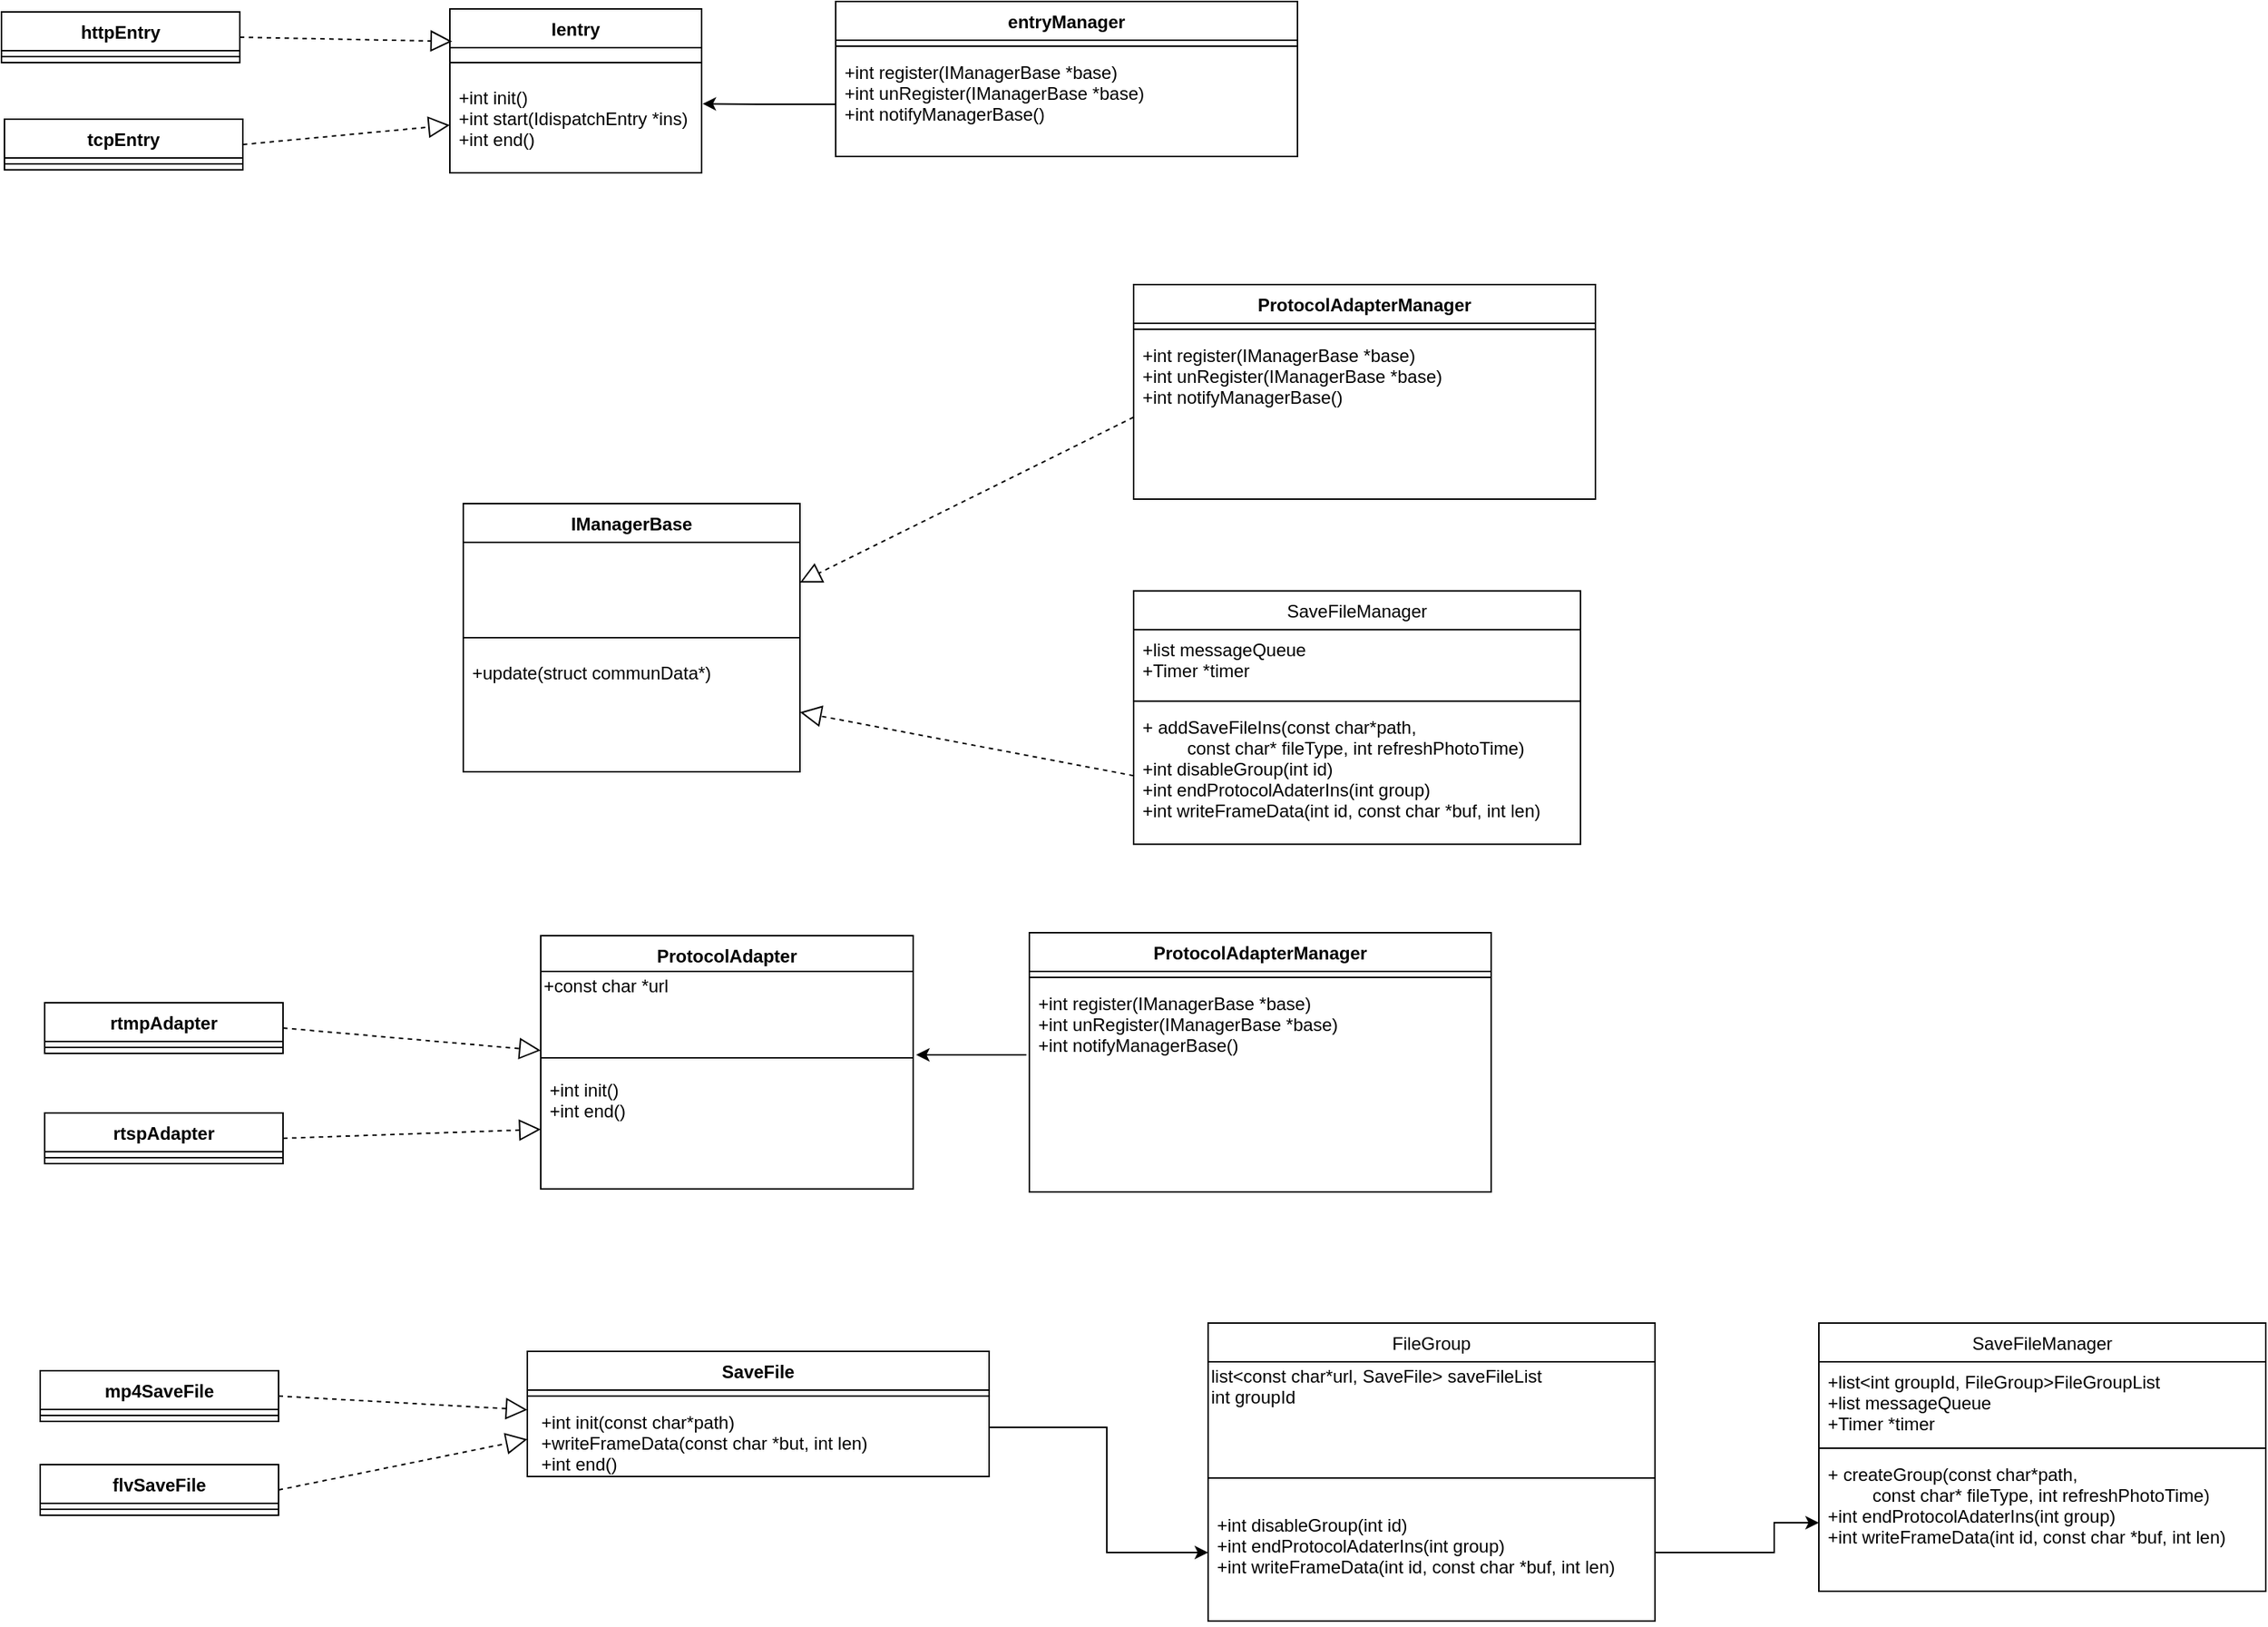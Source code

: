 <mxfile type="github" version="10.6.5"><diagram id="z9mPAAteEUhThnTqNwNB" name="ÃÂÃÂÃÂÃÂ§ÃÂÃÂÃÂÃÂ¬ÃÂÃÂÃÂÃÂ¬ 1 ÃÂÃÂÃÂÃÂ©ÃÂÃÂÃÂÃÂ¡ÃÂÃÂÃÂÃÂµ"><mxGraphModel page="1" grid="1" dx="1101" dy="455" gridSize="10" guides="1" tooltips="1" connect="1" arrows="1" fold="1" pageScale="1" pageWidth="827" pageHeight="1169" math="0" shadow="0"><root><mxCell id="0" /><mxCell id="1" parent="0" /><mxCell id="UEfZ8wBBxdb6GRik4k6D-34" value="ProtocolAdapter&#10;" parent="1" vertex="1" style="swimlane;fontStyle=1;align=center;verticalAlign=top;childLayout=stackLayout;horizontal=1;startSize=24;horizontalStack=0;resizeParent=1;resizeParentMax=0;resizeLast=0;collapsible=1;marginBottom=0;"><mxGeometry as="geometry" x="422" y="660" width="250" height="170" /></mxCell><mxCell id="clJC5E_MbhXfqj5_-sqf-13" value="+const char *url&amp;nbsp;&lt;table&gt;&lt;tbody&gt;&lt;tr&gt;&lt;td&gt;&lt;br&gt;&lt;/td&gt;&lt;/tr&gt;&lt;/tbody&gt;&lt;/table&gt;&lt;br&gt;" parent="UEfZ8wBBxdb6GRik4k6D-34" vertex="1" style="text;html=1;resizable=0;points=[];autosize=1;align=left;verticalAlign=top;spacingTop=-4;"><mxGeometry as="geometry" y="24" width="250" height="50" /></mxCell><mxCell id="UEfZ8wBBxdb6GRik4k6D-36" value="" parent="UEfZ8wBBxdb6GRik4k6D-34" vertex="1" style="line;strokeWidth=1;fillColor=none;align=left;verticalAlign=middle;spacingTop=-1;spacingLeft=3;spacingRight=3;rotatable=0;labelPosition=right;points=[];portConstraint=eastwest;"><mxGeometry as="geometry" y="74" width="250" height="16" /></mxCell><mxCell id="UEfZ8wBBxdb6GRik4k6D-37" value="+int init()&#10;+int end()" parent="UEfZ8wBBxdb6GRik4k6D-34" vertex="1" style="text;strokeColor=none;fillColor=none;align=left;verticalAlign=top;spacingLeft=4;spacingRight=4;overflow=hidden;rotatable=0;points=[[0,0.5],[1,0.5]];portConstraint=eastwest;"><mxGeometry as="geometry" y="90" width="250" height="80" /></mxCell><mxCell id="UEfZ8wBBxdb6GRik4k6D-47" value="" parent="1" style="endArrow=block;dashed=1;endFill=0;endSize=12;html=1;exitX=1;exitY=0.5;exitDx=0;exitDy=0;entryX=0;entryY=0.5;entryDx=0;entryDy=0;" target="UEfZ8wBBxdb6GRik4k6D-37" edge="1" source="jZycAOeJuzSIiyM-q68W-5"><mxGeometry as="geometry" width="160" relative="1"><mxPoint as="sourcePoint" x="543" y="999" /><mxPoint as="targetPoint" x="439" y="859" /></mxGeometry></mxCell><mxCell id="jZycAOeJuzSIiyM-q68W-1" value="rtmpAdapter&#10;" parent="1" vertex="1" style="swimlane;fontStyle=1;align=center;verticalAlign=top;childLayout=stackLayout;horizontal=1;startSize=26;horizontalStack=0;resizeParent=1;resizeParentMax=0;resizeLast=0;collapsible=1;marginBottom=0;"><mxGeometry as="geometry" x="89" y="705" width="160" height="34" /></mxCell><mxCell id="jZycAOeJuzSIiyM-q68W-3" value="" parent="jZycAOeJuzSIiyM-q68W-1" vertex="1" style="line;strokeWidth=1;fillColor=none;align=left;verticalAlign=middle;spacingTop=-1;spacingLeft=3;spacingRight=3;rotatable=0;labelPosition=right;points=[];portConstraint=eastwest;"><mxGeometry as="geometry" y="26" width="160" height="8" /></mxCell><mxCell id="jZycAOeJuzSIiyM-q68W-5" value="rtspAdapter&#10;" parent="1" vertex="1" style="swimlane;fontStyle=1;align=center;verticalAlign=top;childLayout=stackLayout;horizontal=1;startSize=26;horizontalStack=0;resizeParent=1;resizeParentMax=0;resizeLast=0;collapsible=1;marginBottom=0;"><mxGeometry as="geometry" x="89" y="779" width="160" height="34" /></mxCell><mxCell id="jZycAOeJuzSIiyM-q68W-6" value="" parent="jZycAOeJuzSIiyM-q68W-5" vertex="1" style="line;strokeWidth=1;fillColor=none;align=left;verticalAlign=middle;spacingTop=-1;spacingLeft=3;spacingRight=3;rotatable=0;labelPosition=right;points=[];portConstraint=eastwest;"><mxGeometry as="geometry" y="26" width="160" height="8" /></mxCell><mxCell id="jZycAOeJuzSIiyM-q68W-7" value="" parent="1" style="endArrow=block;dashed=1;endFill=0;endSize=12;html=1;exitX=1;exitY=0.5;exitDx=0;exitDy=0;entryX=0;entryY=0.5;entryDx=0;entryDy=0;" edge="1" source="jZycAOeJuzSIiyM-q68W-1"><mxGeometry as="geometry" width="160" relative="1"><mxPoint as="sourcePoint" x="239" y="703.5" /><mxPoint as="targetPoint" x="421.966" y="737.034" /></mxGeometry></mxCell><mxCell id="jZycAOeJuzSIiyM-q68W-54" value="" parent="1" style="endArrow=block;dashed=1;endFill=0;endSize=12;html=1;exitX=1;exitY=0.5;exitDx=0;exitDy=0;entryX=0;entryY=0.5;entryDx=0;entryDy=0;" target="RFbePeW2nuMUF1lps9Fq-32" edge="1" source="jZycAOeJuzSIiyM-q68W-57"><mxGeometry as="geometry" width="160" relative="1"><mxPoint as="sourcePoint" x="425" y="1274" /><mxPoint as="targetPoint" x="311" y="1023" /></mxGeometry></mxCell><mxCell id="jZycAOeJuzSIiyM-q68W-55" value="mp4SaveFile&#10;" parent="1" vertex="1" style="swimlane;fontStyle=1;align=center;verticalAlign=top;childLayout=stackLayout;horizontal=1;startSize=26;horizontalStack=0;resizeParent=1;resizeParentMax=0;resizeLast=0;collapsible=1;marginBottom=0;"><mxGeometry as="geometry" x="86" y="952" width="160" height="34" /></mxCell><mxCell id="jZycAOeJuzSIiyM-q68W-56" value="" parent="jZycAOeJuzSIiyM-q68W-55" vertex="1" style="line;strokeWidth=1;fillColor=none;align=left;verticalAlign=middle;spacingTop=-1;spacingLeft=3;spacingRight=3;rotatable=0;labelPosition=right;points=[];portConstraint=eastwest;"><mxGeometry as="geometry" y="26" width="160" height="8" /></mxCell><mxCell id="jZycAOeJuzSIiyM-q68W-57" value="flvSaveFile" parent="1" vertex="1" style="swimlane;fontStyle=1;align=center;verticalAlign=top;childLayout=stackLayout;horizontal=1;startSize=26;horizontalStack=0;resizeParent=1;resizeParentMax=0;resizeLast=0;collapsible=1;marginBottom=0;"><mxGeometry as="geometry" x="86" y="1015" width="160" height="34" /></mxCell><mxCell id="jZycAOeJuzSIiyM-q68W-58" value="" parent="jZycAOeJuzSIiyM-q68W-57" vertex="1" style="line;strokeWidth=1;fillColor=none;align=left;verticalAlign=middle;spacingTop=-1;spacingLeft=3;spacingRight=3;rotatable=0;labelPosition=right;points=[];portConstraint=eastwest;"><mxGeometry as="geometry" y="26" width="160" height="8" /></mxCell><mxCell id="jZycAOeJuzSIiyM-q68W-59" value="" parent="1" style="endArrow=block;dashed=1;endFill=0;endSize=12;html=1;exitX=1;exitY=0.5;exitDx=0;exitDy=0;" edge="1" source="jZycAOeJuzSIiyM-q68W-55"><mxGeometry as="geometry" width="160" relative="1"><mxPoint as="sourcePoint" x="121" y="978.5" /><mxPoint as="targetPoint" x="413" y="978.217" /></mxGeometry></mxCell><mxCell id="jZycAOeJuzSIiyM-q68W-66" value="IManagerBase" parent="1" vertex="1" style="swimlane;fontStyle=1;align=center;verticalAlign=top;childLayout=stackLayout;horizontal=1;startSize=26;horizontalStack=0;resizeParent=1;resizeParentMax=0;resizeLast=0;collapsible=1;marginBottom=0;"><mxGeometry as="geometry" x="370" y="370" width="226" height="180" /></mxCell><mxCell id="jZycAOeJuzSIiyM-q68W-67" value="&#10;" parent="jZycAOeJuzSIiyM-q68W-66" vertex="1" style="text;strokeColor=none;fillColor=none;align=left;verticalAlign=top;spacingLeft=4;spacingRight=4;overflow=hidden;rotatable=0;points=[[0,0.5],[1,0.5]];portConstraint=eastwest;"><mxGeometry as="geometry" y="26" width="226" height="54" /></mxCell><mxCell id="jZycAOeJuzSIiyM-q68W-68" value="" parent="jZycAOeJuzSIiyM-q68W-66" vertex="1" style="line;strokeWidth=1;fillColor=none;align=left;verticalAlign=middle;spacingTop=-1;spacingLeft=3;spacingRight=3;rotatable=0;labelPosition=right;points=[];portConstraint=eastwest;"><mxGeometry as="geometry" y="80" width="226" height="20" /></mxCell><mxCell id="jZycAOeJuzSIiyM-q68W-69" value="+update(struct communData*)&#10;" parent="jZycAOeJuzSIiyM-q68W-66" vertex="1" style="text;strokeColor=none;fillColor=none;align=left;verticalAlign=top;spacingLeft=4;spacingRight=4;overflow=hidden;rotatable=0;points=[[0,0.5],[1,0.5]];portConstraint=eastwest;"><mxGeometry as="geometry" y="100" width="226" height="80" /></mxCell><mxCell id="jZycAOeJuzSIiyM-q68W-76" value="Ientry" parent="1" vertex="1" style="swimlane;fontStyle=1;align=center;verticalAlign=top;childLayout=stackLayout;horizontal=1;startSize=26;horizontalStack=0;resizeParent=1;resizeParentMax=0;resizeLast=0;collapsible=1;marginBottom=0;"><mxGeometry as="geometry" x="361" y="38" width="169" height="110" /></mxCell><mxCell id="jZycAOeJuzSIiyM-q68W-78" value="" parent="jZycAOeJuzSIiyM-q68W-76" vertex="1" style="line;strokeWidth=1;fillColor=none;align=left;verticalAlign=middle;spacingTop=-1;spacingLeft=3;spacingRight=3;rotatable=0;labelPosition=right;points=[];portConstraint=eastwest;"><mxGeometry as="geometry" y="26" width="169" height="20" /></mxCell><mxCell id="jZycAOeJuzSIiyM-q68W-79" value="+int init()&#10;+int start(IdispatchEntry *ins)&#10;+int end()&#10;" parent="jZycAOeJuzSIiyM-q68W-76" vertex="1" style="text;strokeColor=none;fillColor=none;align=left;verticalAlign=top;spacingLeft=4;spacingRight=4;overflow=hidden;rotatable=0;points=[[0,0.5],[1,0.5]];portConstraint=eastwest;"><mxGeometry as="geometry" y="46" width="169" height="64" /></mxCell><mxCell id="jZycAOeJuzSIiyM-q68W-80" value="httpEntry&#10;" parent="1" vertex="1" style="swimlane;fontStyle=1;align=center;verticalAlign=top;childLayout=stackLayout;horizontal=1;startSize=26;horizontalStack=0;resizeParent=1;resizeParentMax=0;resizeLast=0;collapsible=1;marginBottom=0;"><mxGeometry as="geometry" x="60" y="40" width="160" height="34" /></mxCell><mxCell id="jZycAOeJuzSIiyM-q68W-81" value="" parent="jZycAOeJuzSIiyM-q68W-80" vertex="1" style="line;strokeWidth=1;fillColor=none;align=left;verticalAlign=middle;spacingTop=-1;spacingLeft=3;spacingRight=3;rotatable=0;labelPosition=right;points=[];portConstraint=eastwest;"><mxGeometry as="geometry" y="26" width="160" height="8" /></mxCell><mxCell id="jZycAOeJuzSIiyM-q68W-82" value="" parent="1" style="endArrow=block;dashed=1;endFill=0;endSize=12;html=1;exitX=1;exitY=0.5;exitDx=0;exitDy=0;entryX=0.009;entryY=0.198;entryDx=0;entryDy=0;entryPerimeter=0;" target="jZycAOeJuzSIiyM-q68W-76" edge="1" source="jZycAOeJuzSIiyM-q68W-80"><mxGeometry as="geometry" width="160" relative="1"><mxPoint as="sourcePoint" x="198" y="502" /><mxPoint as="targetPoint" x="381" y="80" /></mxGeometry></mxCell><mxCell id="jZycAOeJuzSIiyM-q68W-85" value="tcpEntry&#10;" parent="1" vertex="1" style="swimlane;fontStyle=1;align=center;verticalAlign=top;childLayout=stackLayout;horizontal=1;startSize=26;horizontalStack=0;resizeParent=1;resizeParentMax=0;resizeLast=0;collapsible=1;marginBottom=0;"><mxGeometry as="geometry" x="62" y="112" width="160" height="34" /></mxCell><mxCell id="jZycAOeJuzSIiyM-q68W-86" value="" parent="jZycAOeJuzSIiyM-q68W-85" vertex="1" style="line;strokeWidth=1;fillColor=none;align=left;verticalAlign=middle;spacingTop=-1;spacingLeft=3;spacingRight=3;rotatable=0;labelPosition=right;points=[];portConstraint=eastwest;"><mxGeometry as="geometry" y="26" width="160" height="8" /></mxCell><mxCell id="jZycAOeJuzSIiyM-q68W-88" value="" parent="1" style="endArrow=block;dashed=1;endFill=0;endSize=12;html=1;exitX=1;exitY=0.5;exitDx=0;exitDy=0;entryX=0;entryY=0.5;entryDx=0;entryDy=0;" target="jZycAOeJuzSIiyM-q68W-79" edge="1" source="jZycAOeJuzSIiyM-q68W-85"><mxGeometry as="geometry" width="160" relative="1"><mxPoint as="sourcePoint" x="220.034" y="160.172" /><mxPoint as="targetPoint" x="371.759" y="180.172" /></mxGeometry></mxCell><mxCell id="clJC5E_MbhXfqj5_-sqf-4" parent="1" style="edgeStyle=orthogonalEdgeStyle;rounded=0;orthogonalLoop=1;jettySize=auto;html=1;entryX=1.004;entryY=0.276;entryDx=0;entryDy=0;entryPerimeter=0;" target="jZycAOeJuzSIiyM-q68W-79" edge="1" source="RFbePeW2nuMUF1lps9Fq-9"><mxGeometry as="geometry" relative="1"><mxPoint as="sourcePoint" x="617" y="100" /><mxPoint as="targetPoint" x="530" y="100" /><Array as="points" /></mxGeometry></mxCell><mxCell id="clJC5E_MbhXfqj5_-sqf-20" value="ProtocolAdapterManager&#10;" parent="1" vertex="1" style="swimlane;fontStyle=1;align=center;verticalAlign=top;childLayout=stackLayout;horizontal=1;startSize=26;horizontalStack=0;resizeParent=1;resizeParentMax=0;resizeLast=0;collapsible=1;marginBottom=0;"><mxGeometry as="geometry" x="750" y="658" width="310" height="174" /></mxCell><mxCell id="clJC5E_MbhXfqj5_-sqf-22" value="" parent="clJC5E_MbhXfqj5_-sqf-20" vertex="1" style="line;strokeWidth=1;fillColor=none;align=left;verticalAlign=middle;spacingTop=-1;spacingLeft=3;spacingRight=3;rotatable=0;labelPosition=right;points=[];portConstraint=eastwest;"><mxGeometry as="geometry" y="26" width="310" height="8" /></mxCell><mxCell id="clJC5E_MbhXfqj5_-sqf-23" value="+int register(IManagerBase *base)&#10;+int unRegister(IManagerBase *base)&#10;+int notifyManagerBase()&#10;&#10;" parent="clJC5E_MbhXfqj5_-sqf-20" vertex="1" style="text;strokeColor=none;fillColor=none;align=left;verticalAlign=top;spacingLeft=4;spacingRight=4;overflow=hidden;rotatable=0;points=[[0,0.5],[1,0.5]];portConstraint=eastwest;"><mxGeometry as="geometry" y="34" width="310" height="140" /></mxCell><mxCell id="clJC5E_MbhXfqj5_-sqf-24" parent="1" style="edgeStyle=orthogonalEdgeStyle;rounded=0;orthogonalLoop=1;jettySize=auto;html=1;" edge="1"><mxGeometry as="geometry" relative="1"><mxPoint as="sourcePoint" x="748" y="740" /><mxPoint as="targetPoint" x="674" y="740" /><Array as="points"><mxPoint x="748" y="740" /></Array></mxGeometry></mxCell><mxCell id="RFbePeW2nuMUF1lps9Fq-6" value="entryManager" parent="1" vertex="1" style="swimlane;fontStyle=1;align=center;verticalAlign=top;childLayout=stackLayout;horizontal=1;startSize=26;horizontalStack=0;resizeParent=1;resizeParentMax=0;resizeLast=0;collapsible=1;marginBottom=0;"><mxGeometry as="geometry" x="620" y="33" width="310" height="104" /></mxCell><mxCell id="RFbePeW2nuMUF1lps9Fq-8" value="" parent="RFbePeW2nuMUF1lps9Fq-6" vertex="1" style="line;strokeWidth=1;fillColor=none;align=left;verticalAlign=middle;spacingTop=-1;spacingLeft=3;spacingRight=3;rotatable=0;labelPosition=right;points=[];portConstraint=eastwest;"><mxGeometry as="geometry" y="26" width="310" height="8" /></mxCell><mxCell id="RFbePeW2nuMUF1lps9Fq-9" value="+int register(IManagerBase *base)&#10;+int unRegister(IManagerBase *base)&#10;+int notifyManagerBase()&#10;&#10;" parent="RFbePeW2nuMUF1lps9Fq-6" vertex="1" style="text;strokeColor=none;fillColor=none;align=left;verticalAlign=top;spacingLeft=4;spacingRight=4;overflow=hidden;rotatable=0;points=[[0,0.5],[1,0.5]];portConstraint=eastwest;"><mxGeometry as="geometry" y="34" width="310" height="70" /></mxCell><mxCell id="RFbePeW2nuMUF1lps9Fq-16" value="ProtocolAdapterManager&#10;" parent="1" vertex="1" style="swimlane;fontStyle=1;align=center;verticalAlign=top;childLayout=stackLayout;horizontal=1;startSize=26;horizontalStack=0;resizeParent=1;resizeParentMax=0;resizeLast=0;collapsible=1;marginBottom=0;"><mxGeometry as="geometry" x="820" y="223" width="310" height="144" /></mxCell><mxCell id="RFbePeW2nuMUF1lps9Fq-18" value="" parent="RFbePeW2nuMUF1lps9Fq-16" vertex="1" style="line;strokeWidth=1;fillColor=none;align=left;verticalAlign=middle;spacingTop=-1;spacingLeft=3;spacingRight=3;rotatable=0;labelPosition=right;points=[];portConstraint=eastwest;"><mxGeometry as="geometry" y="26" width="310" height="8" /></mxCell><mxCell id="RFbePeW2nuMUF1lps9Fq-19" value="+int register(IManagerBase *base)&#10;+int unRegister(IManagerBase *base)&#10;+int notifyManagerBase()&#10;&#10;" parent="RFbePeW2nuMUF1lps9Fq-16" vertex="1" style="text;strokeColor=none;fillColor=none;align=left;verticalAlign=top;spacingLeft=4;spacingRight=4;overflow=hidden;rotatable=0;points=[[0,0.5],[1,0.5]];portConstraint=eastwest;"><mxGeometry as="geometry" y="34" width="310" height="110" /></mxCell><mxCell id="RFbePeW2nuMUF1lps9Fq-24" value="FileGroup&#10;" parent="1" vertex="1" style="swimlane;fontStyle=0;align=center;verticalAlign=top;childLayout=stackLayout;horizontal=1;startSize=26;horizontalStack=0;resizeParent=1;resizeParentMax=0;resizeLast=0;collapsible=1;marginBottom=0;"><mxGeometry as="geometry" x="870" y="920" width="300" height="200" /></mxCell><mxCell id="INu77XZ847LWi3q58xn--9" value="&lt;span&gt;list&amp;lt;const char*url, SaveFile&amp;gt; saveFileList&lt;/span&gt;&lt;div&gt;int groupId&lt;/div&gt;" parent="RFbePeW2nuMUF1lps9Fq-24" vertex="1" style="text;html=1;resizable=0;points=[];autosize=1;align=left;verticalAlign=top;spacingTop=-4;"><mxGeometry as="geometry" y="26" width="300" height="30" /></mxCell><mxCell id="RFbePeW2nuMUF1lps9Fq-25" value="&#10;" parent="RFbePeW2nuMUF1lps9Fq-24" vertex="1" style="text;strokeColor=none;fillColor=none;align=left;verticalAlign=top;spacingLeft=4;spacingRight=4;overflow=hidden;rotatable=0;points=[[0,0.5],[1,0.5]];portConstraint=eastwest;"><mxGeometry as="geometry" y="56" width="300" height="44" /></mxCell><mxCell id="RFbePeW2nuMUF1lps9Fq-26" value="" parent="RFbePeW2nuMUF1lps9Fq-24" vertex="1" style="line;strokeWidth=1;fillColor=none;align=left;verticalAlign=middle;spacingTop=-1;spacingLeft=3;spacingRight=3;rotatable=0;labelPosition=right;points=[];portConstraint=eastwest;"><mxGeometry as="geometry" y="100" width="300" height="8" /></mxCell><mxCell id="RFbePeW2nuMUF1lps9Fq-27" value="&#10;+int disableGroup(int id)&#10;+int endProtocolAdaterIns(int group)&#10;+int writeFrameData(int id, const char *buf, int len)&#10;" parent="RFbePeW2nuMUF1lps9Fq-24" vertex="1" style="text;strokeColor=none;fillColor=none;align=left;verticalAlign=top;spacingLeft=4;spacingRight=4;overflow=hidden;rotatable=0;points=[[0,0.5],[1,0.5]];portConstraint=eastwest;"><mxGeometry as="geometry" y="108" width="300" height="92" /></mxCell><mxCell id="RFbePeW2nuMUF1lps9Fq-29" value="SaveFile&#10;" parent="1" vertex="1" style="swimlane;fontStyle=1;align=center;verticalAlign=top;childLayout=stackLayout;horizontal=1;startSize=26;horizontalStack=0;resizeParent=1;resizeParentMax=0;resizeLast=0;collapsible=1;marginBottom=0;"><mxGeometry as="geometry" x="413" y="939" width="310" height="84" /></mxCell><mxCell id="RFbePeW2nuMUF1lps9Fq-31" value="" parent="RFbePeW2nuMUF1lps9Fq-29" vertex="1" style="line;strokeWidth=1;fillColor=none;align=left;verticalAlign=middle;spacingTop=-1;spacingLeft=3;spacingRight=3;rotatable=0;labelPosition=right;points=[];portConstraint=eastwest;"><mxGeometry as="geometry" y="26" width="310" height="8" /></mxCell><mxCell id="RFbePeW2nuMUF1lps9Fq-32" value=" +int init(const char*path) &#10; +writeFrameData(const char *but, int len)&#10; +int end()&#10;" parent="RFbePeW2nuMUF1lps9Fq-29" vertex="1" style="text;strokeColor=none;fillColor=none;align=left;verticalAlign=top;spacingLeft=4;spacingRight=4;overflow=hidden;rotatable=0;points=[[0,0.5],[1,0.5]];portConstraint=eastwest;"><mxGeometry as="geometry" y="34" width="310" height="50" /></mxCell><mxCell id="RFbePeW2nuMUF1lps9Fq-33" parent="1" style="edgeStyle=orthogonalEdgeStyle;rounded=0;orthogonalLoop=1;jettySize=auto;html=1;entryX=0;entryY=0.5;entryDx=0;entryDy=0;" target="RFbePeW2nuMUF1lps9Fq-27" edge="1"><mxGeometry as="geometry" relative="1"><mxPoint as="targetPoint" x="880" y="1035" /><Array as="points"><mxPoint x="802" y="990" /><mxPoint x="802" y="1074" /></Array><mxPoint as="sourcePoint" x="723" y="990" /></mxGeometry></mxCell><mxCell id="RFbePeW2nuMUF1lps9Fq-41" value="SaveFileManager&#10;" parent="1" vertex="1" style="swimlane;fontStyle=0;align=center;verticalAlign=top;childLayout=stackLayout;horizontal=1;startSize=26;horizontalStack=0;resizeParent=1;resizeParentMax=0;resizeLast=0;collapsible=1;marginBottom=0;"><mxGeometry as="geometry" x="820" y="428.621" width="300" height="170" /></mxCell><mxCell id="RFbePeW2nuMUF1lps9Fq-42" value="+list messageQueue&#10;+Timer *timer&#10;" parent="RFbePeW2nuMUF1lps9Fq-41" vertex="1" style="text;strokeColor=none;fillColor=none;align=left;verticalAlign=top;spacingLeft=4;spacingRight=4;overflow=hidden;rotatable=0;points=[[0,0.5],[1,0.5]];portConstraint=eastwest;"><mxGeometry as="geometry" y="26" width="300" height="44" /></mxCell><mxCell id="RFbePeW2nuMUF1lps9Fq-43" value="" parent="RFbePeW2nuMUF1lps9Fq-41" vertex="1" style="line;strokeWidth=1;fillColor=none;align=left;verticalAlign=middle;spacingTop=-1;spacingLeft=3;spacingRight=3;rotatable=0;labelPosition=right;points=[];portConstraint=eastwest;"><mxGeometry as="geometry" y="70" width="300" height="8" /></mxCell><mxCell id="RFbePeW2nuMUF1lps9Fq-44" value="+ addSaveFileIns(const char*path, &#10;         const char* fileType, int refreshPhotoTime)&#10;+int disableGroup(int id)&#10;+int endProtocolAdaterIns(int group)&#10;+int writeFrameData(int id, const char *buf, int len)&#10;" parent="RFbePeW2nuMUF1lps9Fq-41" vertex="1" style="text;strokeColor=none;fillColor=none;align=left;verticalAlign=top;spacingLeft=4;spacingRight=4;overflow=hidden;rotatable=0;points=[[0,0.5],[1,0.5]];portConstraint=eastwest;"><mxGeometry as="geometry" y="78" width="300" height="92" /></mxCell><mxCell id="INu77XZ847LWi3q58xn--2" value="" parent="1" style="endArrow=block;dashed=1;endFill=0;endSize=12;html=1;exitX=0;exitY=0.5;exitDx=0;exitDy=0;entryX=1;entryY=0.5;entryDx=0;entryDy=0;" target="jZycAOeJuzSIiyM-q68W-67" edge="1" source="RFbePeW2nuMUF1lps9Fq-19"><mxGeometry as="geometry" width="160" relative="1"><mxPoint as="sourcePoint" x="232.333" y="139.167" /><mxPoint as="targetPoint" x="600" y="410" /></mxGeometry></mxCell><mxCell id="INu77XZ847LWi3q58xn--3" value="" parent="1" style="endArrow=block;dashed=1;endFill=0;endSize=12;html=1;exitX=0;exitY=0.5;exitDx=0;exitDy=0;entryX=1;entryY=0.5;entryDx=0;entryDy=0;" target="jZycAOeJuzSIiyM-q68W-69" edge="1" source="RFbePeW2nuMUF1lps9Fq-44"><mxGeometry as="geometry" width="160" relative="1"><mxPoint as="sourcePoint" x="829.833" y="348.333" /><mxPoint as="targetPoint" x="610" y="420" /></mxGeometry></mxCell><mxCell id="INu77XZ847LWi3q58xn--4" value="SaveFileManager&#10;" parent="1" vertex="1" style="swimlane;fontStyle=0;align=center;verticalAlign=top;childLayout=stackLayout;horizontal=1;startSize=26;horizontalStack=0;resizeParent=1;resizeParentMax=0;resizeLast=0;collapsible=1;marginBottom=0;"><mxGeometry as="geometry" x="1280" y="920" width="300" height="180" /></mxCell><mxCell id="INu77XZ847LWi3q58xn--5" value="+list&lt;int groupId, FileGroup&gt;FileGroupList&#10;+list messageQueue&#10;+Timer *timer&#10;&#10;" parent="INu77XZ847LWi3q58xn--4" vertex="1" style="text;strokeColor=none;fillColor=none;align=left;verticalAlign=top;spacingLeft=4;spacingRight=4;overflow=hidden;rotatable=0;points=[[0,0.5],[1,0.5]];portConstraint=eastwest;"><mxGeometry as="geometry" y="26" width="300" height="54" /></mxCell><mxCell id="INu77XZ847LWi3q58xn--6" value="" parent="INu77XZ847LWi3q58xn--4" vertex="1" style="line;strokeWidth=1;fillColor=none;align=left;verticalAlign=middle;spacingTop=-1;spacingLeft=3;spacingRight=3;rotatable=0;labelPosition=right;points=[];portConstraint=eastwest;"><mxGeometry as="geometry" y="80" width="300" height="8" /></mxCell><mxCell id="INu77XZ847LWi3q58xn--7" value="+ createGroup(const char*path, &#10;         const char* fileType, int refreshPhotoTime)&#10;+int endProtocolAdaterIns(int group)&#10;+int writeFrameData(int id, const char *buf, int len)&#10;" parent="INu77XZ847LWi3q58xn--4" vertex="1" style="text;strokeColor=none;fillColor=none;align=left;verticalAlign=top;spacingLeft=4;spacingRight=4;overflow=hidden;rotatable=0;points=[[0,0.5],[1,0.5]];portConstraint=eastwest;"><mxGeometry as="geometry" y="88" width="300" height="92" /></mxCell><mxCell id="INu77XZ847LWi3q58xn--10" parent="1" style="edgeStyle=orthogonalEdgeStyle;rounded=0;orthogonalLoop=1;jettySize=auto;html=1;exitX=1;exitY=0.5;exitDx=0;exitDy=0;entryX=0;entryY=0.5;entryDx=0;entryDy=0;" target="INu77XZ847LWi3q58xn--7" edge="1" source="RFbePeW2nuMUF1lps9Fq-27"><mxGeometry as="geometry" relative="1"><mxPoint as="targetPoint" x="1270" y="1100" /><Array as="points"><mxPoint x="1250" y="1074" /><mxPoint x="1250" y="1054" /></Array><mxPoint as="sourcePoint" x="733.167" y="1000" /></mxGeometry></mxCell></root></mxGraphModel></diagram></mxfile>